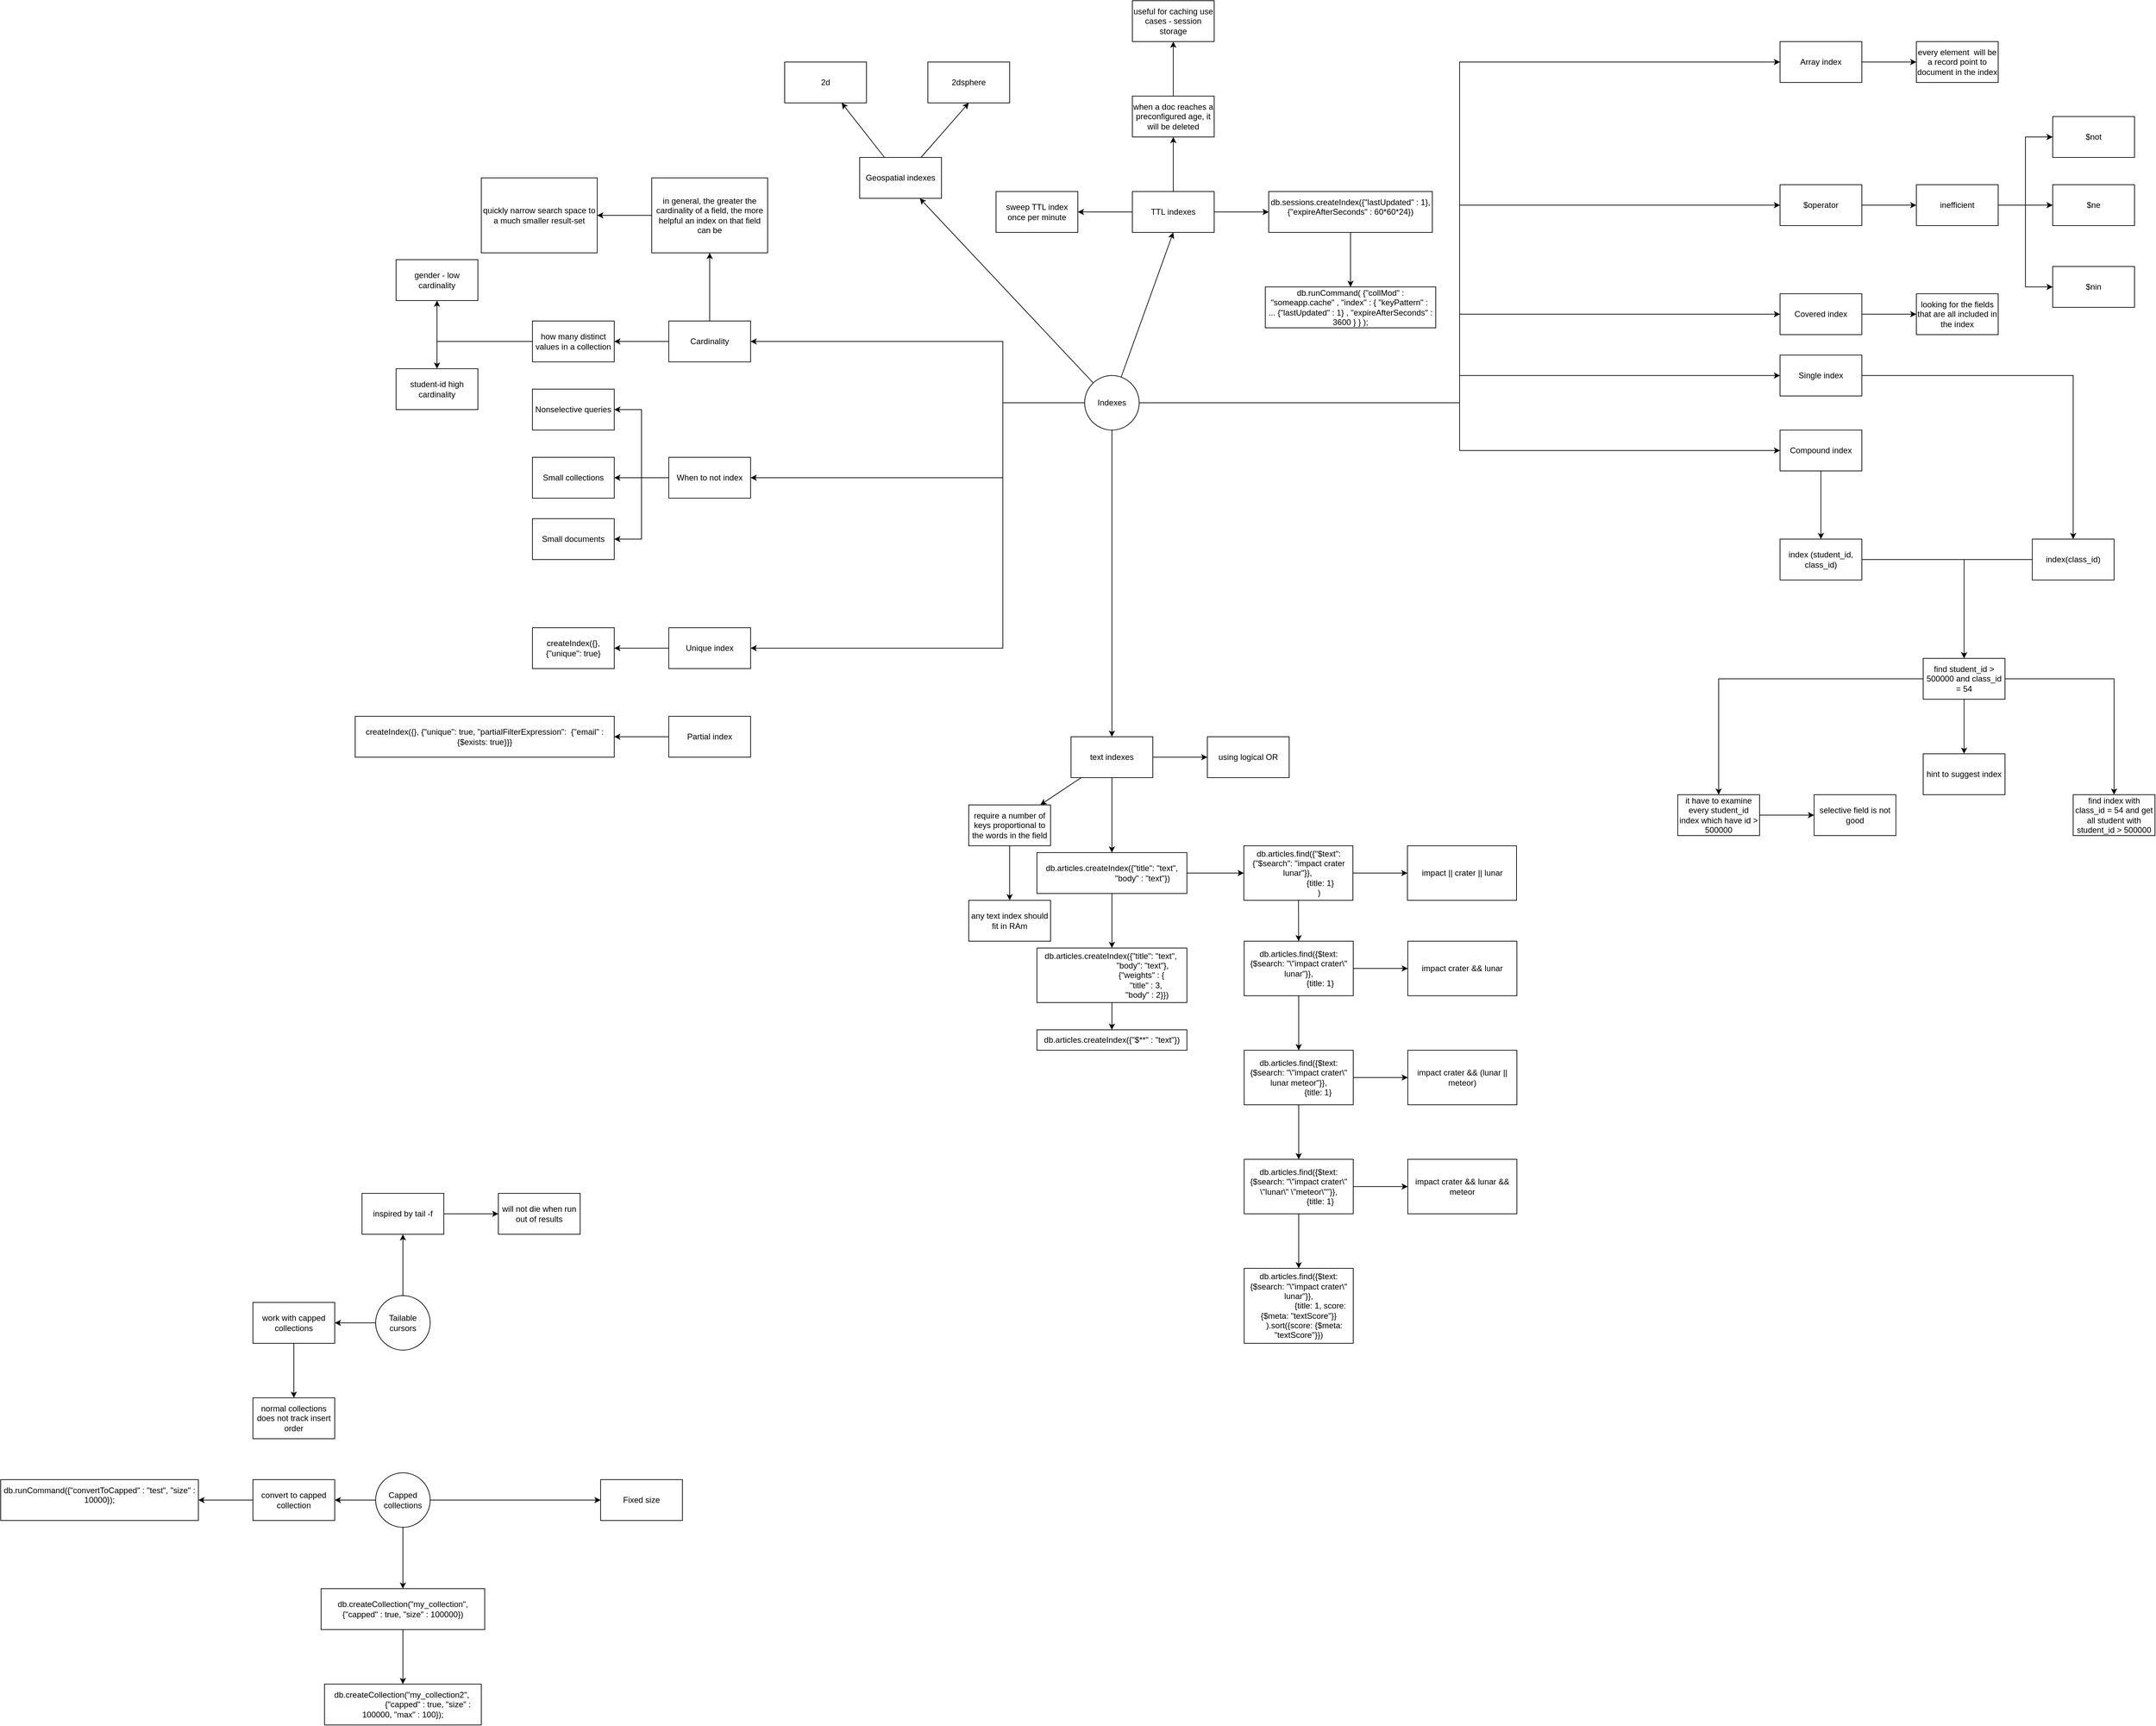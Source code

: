 <mxfile version="15.6.8" type="github">
  <diagram id="x9PyTD_l7O7jyfFpbdGn" name="Page-1">
    <mxGraphModel dx="2492" dy="1935" grid="1" gridSize="10" guides="1" tooltips="1" connect="1" arrows="1" fold="1" page="1" pageScale="1" pageWidth="827" pageHeight="1169" math="0" shadow="0">
      <root>
        <mxCell id="0" />
        <mxCell id="1" parent="0" />
        <mxCell id="wirbpDm7MOYZDWqs8vUN-19" style="edgeStyle=orthogonalEdgeStyle;rounded=0;orthogonalLoop=1;jettySize=auto;html=1;entryX=0.5;entryY=0;entryDx=0;entryDy=0;fontColor=default;" parent="1" source="wirbpDm7MOYZDWqs8vUN-1" target="wirbpDm7MOYZDWqs8vUN-17" edge="1">
          <mxGeometry relative="1" as="geometry" />
        </mxCell>
        <mxCell id="wirbpDm7MOYZDWqs8vUN-1" value="Single index" style="rounded=0;whiteSpace=wrap;html=1;fillColor=default;strokeColor=default;fontColor=default;" parent="1" vertex="1">
          <mxGeometry x="1200" y="140" width="120" height="60" as="geometry" />
        </mxCell>
        <mxCell id="wirbpDm7MOYZDWqs8vUN-3" style="edgeStyle=orthogonalEdgeStyle;rounded=0;orthogonalLoop=1;jettySize=auto;html=1;fontColor=default;" parent="1" source="wirbpDm7MOYZDWqs8vUN-2" target="wirbpDm7MOYZDWqs8vUN-1" edge="1">
          <mxGeometry relative="1" as="geometry" />
        </mxCell>
        <mxCell id="wirbpDm7MOYZDWqs8vUN-6" style="edgeStyle=orthogonalEdgeStyle;rounded=0;orthogonalLoop=1;jettySize=auto;html=1;entryX=0;entryY=0.5;entryDx=0;entryDy=0;fontColor=default;" parent="1" source="wirbpDm7MOYZDWqs8vUN-2" target="wirbpDm7MOYZDWqs8vUN-4" edge="1">
          <mxGeometry relative="1" as="geometry" />
        </mxCell>
        <mxCell id="wirbpDm7MOYZDWqs8vUN-26" style="edgeStyle=orthogonalEdgeStyle;rounded=0;orthogonalLoop=1;jettySize=auto;html=1;entryX=0;entryY=0.5;entryDx=0;entryDy=0;labelBackgroundColor=default;fontColor=default;strokeColor=default;" parent="1" source="wirbpDm7MOYZDWqs8vUN-2" target="wirbpDm7MOYZDWqs8vUN-25" edge="1">
          <mxGeometry relative="1" as="geometry" />
        </mxCell>
        <mxCell id="wirbpDm7MOYZDWqs8vUN-30" style="edgeStyle=orthogonalEdgeStyle;rounded=0;orthogonalLoop=1;jettySize=auto;html=1;entryX=0;entryY=0.5;entryDx=0;entryDy=0;labelBackgroundColor=default;fontColor=default;strokeColor=default;" parent="1" source="wirbpDm7MOYZDWqs8vUN-2" target="wirbpDm7MOYZDWqs8vUN-29" edge="1">
          <mxGeometry relative="1" as="geometry" />
        </mxCell>
        <mxCell id="wirbpDm7MOYZDWqs8vUN-42" style="edgeStyle=orthogonalEdgeStyle;rounded=0;orthogonalLoop=1;jettySize=auto;html=1;entryX=0;entryY=0.5;entryDx=0;entryDy=0;labelBackgroundColor=default;fontColor=default;strokeColor=default;" parent="1" source="wirbpDm7MOYZDWqs8vUN-2" target="wirbpDm7MOYZDWqs8vUN-39" edge="1">
          <mxGeometry relative="1" as="geometry" />
        </mxCell>
        <mxCell id="wirbpDm7MOYZDWqs8vUN-44" value="" style="edgeStyle=orthogonalEdgeStyle;rounded=0;orthogonalLoop=1;jettySize=auto;html=1;labelBackgroundColor=default;fontColor=default;strokeColor=default;" parent="1" source="wirbpDm7MOYZDWqs8vUN-2" target="wirbpDm7MOYZDWqs8vUN-43" edge="1">
          <mxGeometry relative="1" as="geometry">
            <Array as="points">
              <mxPoint x="60" y="210" />
              <mxPoint x="60" y="120" />
            </Array>
          </mxGeometry>
        </mxCell>
        <mxCell id="wirbpDm7MOYZDWqs8vUN-58" style="edgeStyle=orthogonalEdgeStyle;rounded=0;orthogonalLoop=1;jettySize=auto;html=1;entryX=1;entryY=0.5;entryDx=0;entryDy=0;labelBackgroundColor=default;fontColor=default;strokeColor=default;" parent="1" source="wirbpDm7MOYZDWqs8vUN-2" target="wirbpDm7MOYZDWqs8vUN-57" edge="1">
          <mxGeometry relative="1" as="geometry">
            <Array as="points">
              <mxPoint x="60" y="210" />
              <mxPoint x="60" y="320" />
            </Array>
          </mxGeometry>
        </mxCell>
        <mxCell id="wirbpDm7MOYZDWqs8vUN-66" style="edgeStyle=orthogonalEdgeStyle;rounded=0;orthogonalLoop=1;jettySize=auto;html=1;entryX=1;entryY=0.5;entryDx=0;entryDy=0;labelBackgroundColor=default;fontColor=default;strokeColor=default;" parent="1" source="wirbpDm7MOYZDWqs8vUN-2" target="wirbpDm7MOYZDWqs8vUN-65" edge="1">
          <mxGeometry relative="1" as="geometry">
            <Array as="points">
              <mxPoint x="60" y="210" />
              <mxPoint x="60" y="570" />
            </Array>
          </mxGeometry>
        </mxCell>
        <mxCell id="LC0DRSvPRicTg7k94NOp-2" value="" style="rounded=0;orthogonalLoop=1;jettySize=auto;html=1;" edge="1" parent="1" source="wirbpDm7MOYZDWqs8vUN-2" target="LC0DRSvPRicTg7k94NOp-1">
          <mxGeometry relative="1" as="geometry" />
        </mxCell>
        <mxCell id="LC0DRSvPRicTg7k94NOp-8" value="" style="edgeStyle=none;rounded=0;orthogonalLoop=1;jettySize=auto;html=1;" edge="1" parent="1" source="wirbpDm7MOYZDWqs8vUN-2" target="LC0DRSvPRicTg7k94NOp-7">
          <mxGeometry relative="1" as="geometry" />
        </mxCell>
        <mxCell id="LC0DRSvPRicTg7k94NOp-62" style="edgeStyle=none;rounded=0;orthogonalLoop=1;jettySize=auto;html=1;entryX=0.5;entryY=1;entryDx=0;entryDy=0;" edge="1" parent="1" source="wirbpDm7MOYZDWqs8vUN-2" target="LC0DRSvPRicTg7k94NOp-60">
          <mxGeometry relative="1" as="geometry" />
        </mxCell>
        <mxCell id="wirbpDm7MOYZDWqs8vUN-2" value="Indexes" style="ellipse;whiteSpace=wrap;html=1;aspect=fixed;fillColor=default;strokeColor=default;fontColor=default;" parent="1" vertex="1">
          <mxGeometry x="180" y="170" width="80" height="80" as="geometry" />
        </mxCell>
        <mxCell id="wirbpDm7MOYZDWqs8vUN-8" value="" style="edgeStyle=orthogonalEdgeStyle;rounded=0;orthogonalLoop=1;jettySize=auto;html=1;fontColor=default;" parent="1" source="wirbpDm7MOYZDWqs8vUN-4" target="wirbpDm7MOYZDWqs8vUN-7" edge="1">
          <mxGeometry relative="1" as="geometry" />
        </mxCell>
        <mxCell id="wirbpDm7MOYZDWqs8vUN-4" value="Compound index" style="rounded=0;whiteSpace=wrap;html=1;fillColor=default;strokeColor=default;fontColor=default;" parent="1" vertex="1">
          <mxGeometry x="1200" y="250" width="120" height="60" as="geometry" />
        </mxCell>
        <mxCell id="wirbpDm7MOYZDWqs8vUN-10" value="" style="edgeStyle=orthogonalEdgeStyle;rounded=0;orthogonalLoop=1;jettySize=auto;html=1;fontColor=default;" parent="1" source="wirbpDm7MOYZDWqs8vUN-7" target="wirbpDm7MOYZDWqs8vUN-9" edge="1">
          <mxGeometry relative="1" as="geometry" />
        </mxCell>
        <mxCell id="wirbpDm7MOYZDWqs8vUN-7" value="index (student_id, class_id)" style="rounded=0;whiteSpace=wrap;html=1;fillColor=default;strokeColor=default;fontColor=default;" parent="1" vertex="1">
          <mxGeometry x="1200" y="410" width="120" height="60" as="geometry" />
        </mxCell>
        <mxCell id="wirbpDm7MOYZDWqs8vUN-12" value="" style="edgeStyle=orthogonalEdgeStyle;rounded=0;orthogonalLoop=1;jettySize=auto;html=1;fontColor=default;entryX=0.5;entryY=0;entryDx=0;entryDy=0;strokeColor=default;labelBackgroundColor=default;" parent="1" source="wirbpDm7MOYZDWqs8vUN-9" target="wirbpDm7MOYZDWqs8vUN-13" edge="1">
          <mxGeometry relative="1" as="geometry">
            <mxPoint x="1170" y="675" as="targetPoint" />
          </mxGeometry>
        </mxCell>
        <mxCell id="wirbpDm7MOYZDWqs8vUN-22" value="" style="edgeStyle=orthogonalEdgeStyle;rounded=0;orthogonalLoop=1;jettySize=auto;html=1;labelBackgroundColor=default;fontColor=default;strokeColor=default;" parent="1" source="wirbpDm7MOYZDWqs8vUN-9" target="wirbpDm7MOYZDWqs8vUN-21" edge="1">
          <mxGeometry relative="1" as="geometry" />
        </mxCell>
        <mxCell id="wirbpDm7MOYZDWqs8vUN-24" value="" style="edgeStyle=orthogonalEdgeStyle;rounded=0;orthogonalLoop=1;jettySize=auto;html=1;labelBackgroundColor=default;fontColor=default;strokeColor=default;" parent="1" source="wirbpDm7MOYZDWqs8vUN-9" target="wirbpDm7MOYZDWqs8vUN-23" edge="1">
          <mxGeometry relative="1" as="geometry" />
        </mxCell>
        <mxCell id="wirbpDm7MOYZDWqs8vUN-9" value="find student_id &amp;gt; 500000 and class_id = 54" style="rounded=0;whiteSpace=wrap;html=1;fillColor=default;strokeColor=default;fontColor=default;" parent="1" vertex="1">
          <mxGeometry x="1410" y="585" width="120" height="60" as="geometry" />
        </mxCell>
        <mxCell id="wirbpDm7MOYZDWqs8vUN-16" value="" style="edgeStyle=orthogonalEdgeStyle;rounded=0;orthogonalLoop=1;jettySize=auto;html=1;fontColor=default;strokeColor=default;labelBackgroundColor=default;" parent="1" source="wirbpDm7MOYZDWqs8vUN-13" target="wirbpDm7MOYZDWqs8vUN-15" edge="1">
          <mxGeometry relative="1" as="geometry" />
        </mxCell>
        <mxCell id="wirbpDm7MOYZDWqs8vUN-13" value="it have to examine every student_id index which have id &amp;gt; 500000" style="rounded=0;whiteSpace=wrap;html=1;fillColor=default;strokeColor=default;fontColor=default;labelBackgroundColor=default;" parent="1" vertex="1">
          <mxGeometry x="1050" y="785" width="120" height="60" as="geometry" />
        </mxCell>
        <mxCell id="wirbpDm7MOYZDWqs8vUN-15" value="selective field is not good" style="rounded=0;whiteSpace=wrap;html=1;fillColor=default;strokeColor=default;fontColor=default;labelBackgroundColor=default;" parent="1" vertex="1">
          <mxGeometry x="1250" y="785" width="120" height="60" as="geometry" />
        </mxCell>
        <mxCell id="wirbpDm7MOYZDWqs8vUN-20" style="edgeStyle=orthogonalEdgeStyle;rounded=0;orthogonalLoop=1;jettySize=auto;html=1;entryX=0.5;entryY=0;entryDx=0;entryDy=0;labelBackgroundColor=default;fontColor=default;strokeColor=default;" parent="1" source="wirbpDm7MOYZDWqs8vUN-17" target="wirbpDm7MOYZDWqs8vUN-9" edge="1">
          <mxGeometry relative="1" as="geometry" />
        </mxCell>
        <mxCell id="wirbpDm7MOYZDWqs8vUN-17" value="index(class_id)" style="rounded=0;whiteSpace=wrap;html=1;fillColor=default;strokeColor=default;fontColor=default;" parent="1" vertex="1">
          <mxGeometry x="1570" y="410" width="120" height="60" as="geometry" />
        </mxCell>
        <mxCell id="wirbpDm7MOYZDWqs8vUN-21" value="find index with class_id = 54 and get all student with student_id &amp;gt; 500000" style="rounded=0;whiteSpace=wrap;html=1;fillColor=default;strokeColor=default;fontColor=default;" parent="1" vertex="1">
          <mxGeometry x="1630" y="785" width="120" height="60" as="geometry" />
        </mxCell>
        <mxCell id="wirbpDm7MOYZDWqs8vUN-23" value="hint to suggest index" style="rounded=0;whiteSpace=wrap;html=1;fillColor=default;strokeColor=default;fontColor=default;" parent="1" vertex="1">
          <mxGeometry x="1410" y="725" width="120" height="60" as="geometry" />
        </mxCell>
        <mxCell id="wirbpDm7MOYZDWqs8vUN-28" value="" style="edgeStyle=orthogonalEdgeStyle;rounded=0;orthogonalLoop=1;jettySize=auto;html=1;labelBackgroundColor=default;fontColor=default;strokeColor=default;" parent="1" source="wirbpDm7MOYZDWqs8vUN-25" target="wirbpDm7MOYZDWqs8vUN-27" edge="1">
          <mxGeometry relative="1" as="geometry" />
        </mxCell>
        <mxCell id="wirbpDm7MOYZDWqs8vUN-25" value="Covered index" style="rounded=0;whiteSpace=wrap;html=1;fillColor=default;strokeColor=default;fontColor=default;" parent="1" vertex="1">
          <mxGeometry x="1200" y="50" width="120" height="60" as="geometry" />
        </mxCell>
        <mxCell id="wirbpDm7MOYZDWqs8vUN-27" value="looking for the fields that are all included in the index" style="rounded=0;whiteSpace=wrap;html=1;fillColor=default;strokeColor=default;fontColor=default;" parent="1" vertex="1">
          <mxGeometry x="1400" y="50" width="120" height="60" as="geometry" />
        </mxCell>
        <mxCell id="wirbpDm7MOYZDWqs8vUN-32" value="" style="edgeStyle=orthogonalEdgeStyle;rounded=0;orthogonalLoop=1;jettySize=auto;html=1;labelBackgroundColor=default;fontColor=default;strokeColor=default;" parent="1" source="wirbpDm7MOYZDWqs8vUN-29" target="wirbpDm7MOYZDWqs8vUN-31" edge="1">
          <mxGeometry relative="1" as="geometry" />
        </mxCell>
        <mxCell id="wirbpDm7MOYZDWqs8vUN-29" value="$operator" style="rounded=0;whiteSpace=wrap;html=1;fillColor=default;strokeColor=default;fontColor=default;" parent="1" vertex="1">
          <mxGeometry x="1200" y="-110" width="120" height="60" as="geometry" />
        </mxCell>
        <mxCell id="wirbpDm7MOYZDWqs8vUN-34" value="" style="edgeStyle=orthogonalEdgeStyle;rounded=0;orthogonalLoop=1;jettySize=auto;html=1;labelBackgroundColor=default;fontColor=default;strokeColor=default;" parent="1" source="wirbpDm7MOYZDWqs8vUN-31" target="wirbpDm7MOYZDWqs8vUN-33" edge="1">
          <mxGeometry relative="1" as="geometry" />
        </mxCell>
        <mxCell id="wirbpDm7MOYZDWqs8vUN-37" style="edgeStyle=orthogonalEdgeStyle;rounded=0;orthogonalLoop=1;jettySize=auto;html=1;entryX=0;entryY=0.5;entryDx=0;entryDy=0;labelBackgroundColor=default;fontColor=default;strokeColor=default;" parent="1" source="wirbpDm7MOYZDWqs8vUN-31" target="wirbpDm7MOYZDWqs8vUN-35" edge="1">
          <mxGeometry relative="1" as="geometry" />
        </mxCell>
        <mxCell id="wirbpDm7MOYZDWqs8vUN-38" style="edgeStyle=orthogonalEdgeStyle;rounded=0;orthogonalLoop=1;jettySize=auto;html=1;entryX=0;entryY=0.5;entryDx=0;entryDy=0;labelBackgroundColor=default;fontColor=default;strokeColor=default;" parent="1" source="wirbpDm7MOYZDWqs8vUN-31" target="wirbpDm7MOYZDWqs8vUN-36" edge="1">
          <mxGeometry relative="1" as="geometry" />
        </mxCell>
        <mxCell id="wirbpDm7MOYZDWqs8vUN-31" value="inefficient" style="rounded=0;whiteSpace=wrap;html=1;fillColor=default;strokeColor=default;fontColor=default;" parent="1" vertex="1">
          <mxGeometry x="1400" y="-110" width="120" height="60" as="geometry" />
        </mxCell>
        <mxCell id="wirbpDm7MOYZDWqs8vUN-33" value="$ne" style="rounded=0;whiteSpace=wrap;html=1;fillColor=default;strokeColor=default;fontColor=default;" parent="1" vertex="1">
          <mxGeometry x="1600" y="-110" width="120" height="60" as="geometry" />
        </mxCell>
        <mxCell id="wirbpDm7MOYZDWqs8vUN-35" value="$not" style="rounded=0;whiteSpace=wrap;html=1;fillColor=default;strokeColor=default;fontColor=default;" parent="1" vertex="1">
          <mxGeometry x="1600" y="-210" width="120" height="60" as="geometry" />
        </mxCell>
        <mxCell id="wirbpDm7MOYZDWqs8vUN-36" value="$nin" style="rounded=0;whiteSpace=wrap;html=1;fillColor=default;strokeColor=default;fontColor=default;" parent="1" vertex="1">
          <mxGeometry x="1600" y="10" width="120" height="60" as="geometry" />
        </mxCell>
        <mxCell id="wirbpDm7MOYZDWqs8vUN-41" value="" style="edgeStyle=orthogonalEdgeStyle;rounded=0;orthogonalLoop=1;jettySize=auto;html=1;labelBackgroundColor=default;fontColor=default;strokeColor=default;" parent="1" source="wirbpDm7MOYZDWqs8vUN-39" target="wirbpDm7MOYZDWqs8vUN-40" edge="1">
          <mxGeometry relative="1" as="geometry" />
        </mxCell>
        <mxCell id="wirbpDm7MOYZDWqs8vUN-39" value="Array index" style="rounded=0;whiteSpace=wrap;html=1;fillColor=default;strokeColor=default;fontColor=default;" parent="1" vertex="1">
          <mxGeometry x="1200" y="-320" width="120" height="60" as="geometry" />
        </mxCell>
        <mxCell id="wirbpDm7MOYZDWqs8vUN-40" value="every element&amp;nbsp; will be a record point to document in the index" style="rounded=0;whiteSpace=wrap;html=1;fillColor=default;strokeColor=default;fontColor=default;" parent="1" vertex="1">
          <mxGeometry x="1400" y="-320" width="120" height="60" as="geometry" />
        </mxCell>
        <mxCell id="wirbpDm7MOYZDWqs8vUN-46" value="" style="edgeStyle=orthogonalEdgeStyle;rounded=0;orthogonalLoop=1;jettySize=auto;html=1;labelBackgroundColor=default;fontColor=default;strokeColor=default;" parent="1" source="wirbpDm7MOYZDWqs8vUN-43" target="wirbpDm7MOYZDWqs8vUN-45" edge="1">
          <mxGeometry relative="1" as="geometry" />
        </mxCell>
        <mxCell id="wirbpDm7MOYZDWqs8vUN-53" value="" style="edgeStyle=orthogonalEdgeStyle;rounded=0;orthogonalLoop=1;jettySize=auto;html=1;labelBackgroundColor=default;fontColor=default;strokeColor=default;" parent="1" source="wirbpDm7MOYZDWqs8vUN-43" target="wirbpDm7MOYZDWqs8vUN-52" edge="1">
          <mxGeometry relative="1" as="geometry" />
        </mxCell>
        <mxCell id="wirbpDm7MOYZDWqs8vUN-43" value="Cardinality" style="whiteSpace=wrap;html=1;fillColor=default;strokeColor=default;fontColor=default;" parent="1" vertex="1">
          <mxGeometry x="-430" y="90" width="120" height="60" as="geometry" />
        </mxCell>
        <mxCell id="wirbpDm7MOYZDWqs8vUN-48" value="" style="edgeStyle=orthogonalEdgeStyle;rounded=0;orthogonalLoop=1;jettySize=auto;html=1;labelBackgroundColor=default;fontColor=default;strokeColor=default;" parent="1" source="wirbpDm7MOYZDWqs8vUN-45" target="wirbpDm7MOYZDWqs8vUN-47" edge="1">
          <mxGeometry relative="1" as="geometry" />
        </mxCell>
        <mxCell id="wirbpDm7MOYZDWqs8vUN-51" style="edgeStyle=orthogonalEdgeStyle;rounded=0;orthogonalLoop=1;jettySize=auto;html=1;entryX=0.5;entryY=0;entryDx=0;entryDy=0;labelBackgroundColor=default;fontColor=default;strokeColor=default;" parent="1" source="wirbpDm7MOYZDWqs8vUN-45" target="wirbpDm7MOYZDWqs8vUN-50" edge="1">
          <mxGeometry relative="1" as="geometry" />
        </mxCell>
        <mxCell id="wirbpDm7MOYZDWqs8vUN-45" value="how many distinct values in a collection" style="whiteSpace=wrap;html=1;fillColor=default;strokeColor=default;fontColor=default;" parent="1" vertex="1">
          <mxGeometry x="-630" y="90" width="120" height="60" as="geometry" />
        </mxCell>
        <mxCell id="wirbpDm7MOYZDWqs8vUN-47" value="gender - low cardinality" style="whiteSpace=wrap;html=1;fillColor=default;strokeColor=default;fontColor=default;" parent="1" vertex="1">
          <mxGeometry x="-830" width="120" height="60" as="geometry" />
        </mxCell>
        <mxCell id="wirbpDm7MOYZDWqs8vUN-50" value="student-id high cardinality" style="whiteSpace=wrap;html=1;fillColor=default;strokeColor=default;fontColor=default;" parent="1" vertex="1">
          <mxGeometry x="-830" y="160" width="120" height="60" as="geometry" />
        </mxCell>
        <mxCell id="wirbpDm7MOYZDWqs8vUN-56" value="" style="edgeStyle=orthogonalEdgeStyle;rounded=0;orthogonalLoop=1;jettySize=auto;html=1;labelBackgroundColor=default;fontColor=default;strokeColor=default;" parent="1" source="wirbpDm7MOYZDWqs8vUN-52" target="wirbpDm7MOYZDWqs8vUN-55" edge="1">
          <mxGeometry relative="1" as="geometry" />
        </mxCell>
        <mxCell id="wirbpDm7MOYZDWqs8vUN-52" value="in general, the greater the cardinality of a field, the more helpful an index on that field can be" style="whiteSpace=wrap;html=1;fillColor=default;strokeColor=default;fontColor=default;" parent="1" vertex="1">
          <mxGeometry x="-455" y="-120" width="170" height="110" as="geometry" />
        </mxCell>
        <mxCell id="wirbpDm7MOYZDWqs8vUN-55" value="quickly narrow search space to a much smaller result-set" style="whiteSpace=wrap;html=1;fillColor=default;strokeColor=default;fontColor=default;" parent="1" vertex="1">
          <mxGeometry x="-705" y="-120" width="170" height="110" as="geometry" />
        </mxCell>
        <mxCell id="wirbpDm7MOYZDWqs8vUN-60" value="" style="edgeStyle=orthogonalEdgeStyle;rounded=0;orthogonalLoop=1;jettySize=auto;html=1;labelBackgroundColor=default;fontColor=default;strokeColor=default;" parent="1" source="wirbpDm7MOYZDWqs8vUN-57" target="wirbpDm7MOYZDWqs8vUN-59" edge="1">
          <mxGeometry relative="1" as="geometry" />
        </mxCell>
        <mxCell id="wirbpDm7MOYZDWqs8vUN-62" style="edgeStyle=orthogonalEdgeStyle;rounded=0;orthogonalLoop=1;jettySize=auto;html=1;entryX=1;entryY=0.5;entryDx=0;entryDy=0;labelBackgroundColor=default;fontColor=default;strokeColor=default;" parent="1" source="wirbpDm7MOYZDWqs8vUN-57" target="wirbpDm7MOYZDWqs8vUN-61" edge="1">
          <mxGeometry relative="1" as="geometry" />
        </mxCell>
        <mxCell id="wirbpDm7MOYZDWqs8vUN-64" style="edgeStyle=orthogonalEdgeStyle;rounded=0;orthogonalLoop=1;jettySize=auto;html=1;entryX=1;entryY=0.5;entryDx=0;entryDy=0;labelBackgroundColor=default;fontColor=default;strokeColor=default;" parent="1" source="wirbpDm7MOYZDWqs8vUN-57" target="wirbpDm7MOYZDWqs8vUN-63" edge="1">
          <mxGeometry relative="1" as="geometry" />
        </mxCell>
        <mxCell id="wirbpDm7MOYZDWqs8vUN-57" value="When to not index" style="whiteSpace=wrap;html=1;fillColor=default;strokeColor=default;fontColor=default;" parent="1" vertex="1">
          <mxGeometry x="-430" y="290" width="120" height="60" as="geometry" />
        </mxCell>
        <mxCell id="wirbpDm7MOYZDWqs8vUN-59" value="Small collections" style="whiteSpace=wrap;html=1;fillColor=default;strokeColor=default;fontColor=default;" parent="1" vertex="1">
          <mxGeometry x="-630" y="290" width="120" height="60" as="geometry" />
        </mxCell>
        <mxCell id="wirbpDm7MOYZDWqs8vUN-61" value="Small documents" style="whiteSpace=wrap;html=1;fillColor=default;strokeColor=default;fontColor=default;" parent="1" vertex="1">
          <mxGeometry x="-630" y="380" width="120" height="60" as="geometry" />
        </mxCell>
        <mxCell id="wirbpDm7MOYZDWqs8vUN-63" value="Nonselective queries" style="whiteSpace=wrap;html=1;fillColor=default;strokeColor=default;fontColor=default;" parent="1" vertex="1">
          <mxGeometry x="-630" y="190" width="120" height="60" as="geometry" />
        </mxCell>
        <mxCell id="wirbpDm7MOYZDWqs8vUN-68" value="" style="edgeStyle=orthogonalEdgeStyle;rounded=0;orthogonalLoop=1;jettySize=auto;html=1;labelBackgroundColor=default;fontColor=default;strokeColor=default;" parent="1" source="wirbpDm7MOYZDWqs8vUN-65" target="wirbpDm7MOYZDWqs8vUN-67" edge="1">
          <mxGeometry relative="1" as="geometry" />
        </mxCell>
        <mxCell id="wirbpDm7MOYZDWqs8vUN-65" value="Unique index" style="whiteSpace=wrap;html=1;fillColor=default;strokeColor=default;fontColor=default;" parent="1" vertex="1">
          <mxGeometry x="-430" y="540" width="120" height="60" as="geometry" />
        </mxCell>
        <mxCell id="wirbpDm7MOYZDWqs8vUN-67" value="createIndex({}, {&quot;unique&quot;: true}" style="whiteSpace=wrap;html=1;fillColor=default;strokeColor=default;fontColor=default;" parent="1" vertex="1">
          <mxGeometry x="-630" y="540" width="120" height="60" as="geometry" />
        </mxCell>
        <mxCell id="wirbpDm7MOYZDWqs8vUN-71" value="" style="edgeStyle=orthogonalEdgeStyle;rounded=0;orthogonalLoop=1;jettySize=auto;html=1;labelBackgroundColor=default;fontColor=default;strokeColor=default;" parent="1" source="wirbpDm7MOYZDWqs8vUN-69" target="wirbpDm7MOYZDWqs8vUN-70" edge="1">
          <mxGeometry relative="1" as="geometry" />
        </mxCell>
        <mxCell id="wirbpDm7MOYZDWqs8vUN-69" value="Partial index" style="whiteSpace=wrap;html=1;fillColor=default;strokeColor=default;fontColor=default;" parent="1" vertex="1">
          <mxGeometry x="-430" y="670" width="120" height="60" as="geometry" />
        </mxCell>
        <mxCell id="wirbpDm7MOYZDWqs8vUN-70" value="createIndex({}, {&quot;unique&quot;: true, &quot;partialFilterExpression&quot;:&amp;nbsp; {&quot;email&quot; : {$exists: true}}}" style="whiteSpace=wrap;html=1;fillColor=default;strokeColor=default;fontColor=default;" parent="1" vertex="1">
          <mxGeometry x="-890" y="670" width="380" height="60" as="geometry" />
        </mxCell>
        <mxCell id="LC0DRSvPRicTg7k94NOp-4" value="" style="rounded=0;orthogonalLoop=1;jettySize=auto;html=1;" edge="1" parent="1" source="LC0DRSvPRicTg7k94NOp-1" target="LC0DRSvPRicTg7k94NOp-3">
          <mxGeometry relative="1" as="geometry" />
        </mxCell>
        <mxCell id="LC0DRSvPRicTg7k94NOp-6" style="edgeStyle=none;rounded=0;orthogonalLoop=1;jettySize=auto;html=1;exitX=0.75;exitY=0;exitDx=0;exitDy=0;entryX=0.5;entryY=1;entryDx=0;entryDy=0;" edge="1" parent="1" source="LC0DRSvPRicTg7k94NOp-1" target="LC0DRSvPRicTg7k94NOp-5">
          <mxGeometry relative="1" as="geometry" />
        </mxCell>
        <mxCell id="LC0DRSvPRicTg7k94NOp-1" value="Geospatial indexes" style="whiteSpace=wrap;html=1;" vertex="1" parent="1">
          <mxGeometry x="-150" y="-150" width="120" height="60" as="geometry" />
        </mxCell>
        <mxCell id="LC0DRSvPRicTg7k94NOp-3" value="2d" style="whiteSpace=wrap;html=1;" vertex="1" parent="1">
          <mxGeometry x="-260" y="-290" width="120" height="60" as="geometry" />
        </mxCell>
        <mxCell id="LC0DRSvPRicTg7k94NOp-5" value="2dsphere" style="whiteSpace=wrap;html=1;" vertex="1" parent="1">
          <mxGeometry x="-50" y="-290" width="120" height="60" as="geometry" />
        </mxCell>
        <mxCell id="LC0DRSvPRicTg7k94NOp-10" value="" style="edgeStyle=none;rounded=0;orthogonalLoop=1;jettySize=auto;html=1;" edge="1" parent="1" source="LC0DRSvPRicTg7k94NOp-7" target="LC0DRSvPRicTg7k94NOp-9">
          <mxGeometry relative="1" as="geometry" />
        </mxCell>
        <mxCell id="LC0DRSvPRicTg7k94NOp-14" value="" style="edgeStyle=none;rounded=0;orthogonalLoop=1;jettySize=auto;html=1;" edge="1" parent="1" source="LC0DRSvPRicTg7k94NOp-7" target="LC0DRSvPRicTg7k94NOp-13">
          <mxGeometry relative="1" as="geometry" />
        </mxCell>
        <mxCell id="LC0DRSvPRicTg7k94NOp-22" value="" style="edgeStyle=none;rounded=0;orthogonalLoop=1;jettySize=auto;html=1;" edge="1" parent="1" source="LC0DRSvPRicTg7k94NOp-7" target="LC0DRSvPRicTg7k94NOp-21">
          <mxGeometry relative="1" as="geometry" />
        </mxCell>
        <mxCell id="LC0DRSvPRicTg7k94NOp-7" value="text indexes" style="whiteSpace=wrap;html=1;" vertex="1" parent="1">
          <mxGeometry x="160" y="700" width="120" height="60" as="geometry" />
        </mxCell>
        <mxCell id="LC0DRSvPRicTg7k94NOp-12" value="" style="edgeStyle=none;rounded=0;orthogonalLoop=1;jettySize=auto;html=1;" edge="1" parent="1" source="LC0DRSvPRicTg7k94NOp-9" target="LC0DRSvPRicTg7k94NOp-11">
          <mxGeometry relative="1" as="geometry" />
        </mxCell>
        <mxCell id="LC0DRSvPRicTg7k94NOp-9" value="require a number of keys proportional to the words in the field" style="whiteSpace=wrap;html=1;" vertex="1" parent="1">
          <mxGeometry x="10" y="800" width="120" height="60" as="geometry" />
        </mxCell>
        <mxCell id="LC0DRSvPRicTg7k94NOp-11" value="any text index should fit in RAm" style="whiteSpace=wrap;html=1;" vertex="1" parent="1">
          <mxGeometry x="10" y="940" width="120" height="60" as="geometry" />
        </mxCell>
        <mxCell id="LC0DRSvPRicTg7k94NOp-16" value="" style="edgeStyle=none;rounded=0;orthogonalLoop=1;jettySize=auto;html=1;" edge="1" parent="1" source="LC0DRSvPRicTg7k94NOp-13" target="LC0DRSvPRicTg7k94NOp-15">
          <mxGeometry relative="1" as="geometry" />
        </mxCell>
        <mxCell id="LC0DRSvPRicTg7k94NOp-20" value="" style="edgeStyle=none;rounded=0;orthogonalLoop=1;jettySize=auto;html=1;" edge="1" parent="1" source="LC0DRSvPRicTg7k94NOp-13" target="LC0DRSvPRicTg7k94NOp-19">
          <mxGeometry relative="1" as="geometry" />
        </mxCell>
        <mxCell id="LC0DRSvPRicTg7k94NOp-13" value="&lt;div&gt;db.articles.createIndex({&quot;title&quot;: &quot;text&quot;,&lt;/div&gt;&lt;div&gt;&amp;nbsp; &amp;nbsp; &amp;nbsp; &amp;nbsp; &amp;nbsp; &amp;nbsp; &amp;nbsp; &amp;nbsp; &amp;nbsp; &amp;nbsp; &amp;nbsp; &amp;nbsp; &amp;nbsp; &amp;nbsp;&quot;body&quot; : &quot;text&quot;})&lt;/div&gt;" style="whiteSpace=wrap;html=1;" vertex="1" parent="1">
          <mxGeometry x="110" y="870" width="220" height="60" as="geometry" />
        </mxCell>
        <mxCell id="LC0DRSvPRicTg7k94NOp-18" value="" style="edgeStyle=none;rounded=0;orthogonalLoop=1;jettySize=auto;html=1;" edge="1" parent="1" source="LC0DRSvPRicTg7k94NOp-15" target="LC0DRSvPRicTg7k94NOp-17">
          <mxGeometry relative="1" as="geometry" />
        </mxCell>
        <mxCell id="LC0DRSvPRicTg7k94NOp-15" value="&lt;div&gt;db.articles.createIndex({&quot;title&quot;: &quot;text&quot;,&amp;nbsp;&lt;/div&gt;&lt;div&gt;&amp;nbsp; &amp;nbsp; &amp;nbsp; &amp;nbsp; &amp;nbsp; &amp;nbsp; &amp;nbsp; &amp;nbsp; &amp;nbsp; &amp;nbsp; &amp;nbsp; &amp;nbsp; &amp;nbsp; &amp;nbsp;&quot;body&quot;: &quot;text&quot;},&lt;/div&gt;&lt;div&gt;&amp;nbsp; &amp;nbsp; &amp;nbsp; &amp;nbsp; &amp;nbsp; &amp;nbsp; &amp;nbsp; &amp;nbsp; &amp;nbsp; &amp;nbsp; &amp;nbsp; &amp;nbsp; &amp;nbsp; {&quot;weights&quot; : {&lt;/div&gt;&lt;div&gt;&amp;nbsp; &amp;nbsp; &amp;nbsp; &amp;nbsp; &amp;nbsp; &amp;nbsp; &amp;nbsp; &amp;nbsp; &amp;nbsp; &amp;nbsp; &amp;nbsp; &amp;nbsp; &amp;nbsp; &amp;nbsp; &amp;nbsp; &amp;nbsp;&quot;title&quot; : 3,&amp;nbsp;&lt;/div&gt;&lt;div&gt;&amp;nbsp; &amp;nbsp; &amp;nbsp; &amp;nbsp; &amp;nbsp; &amp;nbsp; &amp;nbsp; &amp;nbsp; &amp;nbsp; &amp;nbsp; &amp;nbsp; &amp;nbsp; &amp;nbsp; &amp;nbsp; &amp;nbsp; &amp;nbsp;&quot;body&quot; : 2}})&lt;/div&gt;" style="whiteSpace=wrap;html=1;" vertex="1" parent="1">
          <mxGeometry x="110" y="1010" width="220" height="80" as="geometry" />
        </mxCell>
        <mxCell id="LC0DRSvPRicTg7k94NOp-17" value="db.articles.createIndex({&quot;$**&quot; : &quot;text&quot;})" style="whiteSpace=wrap;html=1;" vertex="1" parent="1">
          <mxGeometry x="110" y="1130" width="220" height="30" as="geometry" />
        </mxCell>
        <mxCell id="LC0DRSvPRicTg7k94NOp-24" value="" style="edgeStyle=none;rounded=0;orthogonalLoop=1;jettySize=auto;html=1;" edge="1" parent="1" source="LC0DRSvPRicTg7k94NOp-19" target="LC0DRSvPRicTg7k94NOp-23">
          <mxGeometry relative="1" as="geometry" />
        </mxCell>
        <mxCell id="LC0DRSvPRicTg7k94NOp-26" value="" style="edgeStyle=none;rounded=0;orthogonalLoop=1;jettySize=auto;html=1;" edge="1" parent="1" source="LC0DRSvPRicTg7k94NOp-19" target="LC0DRSvPRicTg7k94NOp-25">
          <mxGeometry relative="1" as="geometry" />
        </mxCell>
        <mxCell id="LC0DRSvPRicTg7k94NOp-19" value="db.articles.find({&quot;$text&quot;: {&quot;$search&quot;: &quot;impact crater lunar&quot;}}, &#xa;                   {title: 1}&#xa;                  )" style="whiteSpace=wrap;html=1;" vertex="1" parent="1">
          <mxGeometry x="413.5" y="860" width="160" height="80" as="geometry" />
        </mxCell>
        <mxCell id="LC0DRSvPRicTg7k94NOp-21" value="using logical OR" style="whiteSpace=wrap;html=1;" vertex="1" parent="1">
          <mxGeometry x="360" y="700" width="120" height="60" as="geometry" />
        </mxCell>
        <mxCell id="LC0DRSvPRicTg7k94NOp-23" value="impact || crater || lunar" style="whiteSpace=wrap;html=1;" vertex="1" parent="1">
          <mxGeometry x="653.5" y="860" width="160" height="80" as="geometry" />
        </mxCell>
        <mxCell id="LC0DRSvPRicTg7k94NOp-28" value="" style="edgeStyle=none;rounded=0;orthogonalLoop=1;jettySize=auto;html=1;" edge="1" parent="1" source="LC0DRSvPRicTg7k94NOp-25" target="LC0DRSvPRicTg7k94NOp-27">
          <mxGeometry relative="1" as="geometry" />
        </mxCell>
        <mxCell id="LC0DRSvPRicTg7k94NOp-30" value="" style="edgeStyle=none;rounded=0;orthogonalLoop=1;jettySize=auto;html=1;" edge="1" parent="1" source="LC0DRSvPRicTg7k94NOp-25" target="LC0DRSvPRicTg7k94NOp-29">
          <mxGeometry relative="1" as="geometry" />
        </mxCell>
        <mxCell id="LC0DRSvPRicTg7k94NOp-25" value="&lt;div&gt;db.articles.find({$text: {$search: &quot;\&quot;impact crater\&quot; lunar&quot;}},&lt;/div&gt;&lt;div&gt;&amp;nbsp; &amp;nbsp; &amp;nbsp; &amp;nbsp; &amp;nbsp; &amp;nbsp; &amp;nbsp; &amp;nbsp; &amp;nbsp; &amp;nbsp;{title: 1}&lt;/div&gt;" style="whiteSpace=wrap;html=1;" vertex="1" parent="1">
          <mxGeometry x="414" y="1000" width="160" height="80" as="geometry" />
        </mxCell>
        <mxCell id="LC0DRSvPRicTg7k94NOp-27" value="impact crater &amp;amp;&amp;amp; lunar" style="whiteSpace=wrap;html=1;" vertex="1" parent="1">
          <mxGeometry x="654" y="1000" width="160" height="80" as="geometry" />
        </mxCell>
        <mxCell id="LC0DRSvPRicTg7k94NOp-32" value="" style="edgeStyle=none;rounded=0;orthogonalLoop=1;jettySize=auto;html=1;" edge="1" parent="1" source="LC0DRSvPRicTg7k94NOp-29" target="LC0DRSvPRicTg7k94NOp-31">
          <mxGeometry relative="1" as="geometry" />
        </mxCell>
        <mxCell id="LC0DRSvPRicTg7k94NOp-34" value="" style="edgeStyle=none;rounded=0;orthogonalLoop=1;jettySize=auto;html=1;" edge="1" parent="1" source="LC0DRSvPRicTg7k94NOp-29" target="LC0DRSvPRicTg7k94NOp-33">
          <mxGeometry relative="1" as="geometry" />
        </mxCell>
        <mxCell id="LC0DRSvPRicTg7k94NOp-29" value="&lt;div&gt;db.articles.find({$text: {$search: &quot;\&quot;impact crater\&quot; lunar meteor&quot;}},&lt;/div&gt;&lt;div&gt;&amp;nbsp; &amp;nbsp; &amp;nbsp; &amp;nbsp; &amp;nbsp; &amp;nbsp; &amp;nbsp; &amp;nbsp; &amp;nbsp;{title: 1}&lt;/div&gt;" style="whiteSpace=wrap;html=1;" vertex="1" parent="1">
          <mxGeometry x="414" y="1160" width="160" height="80" as="geometry" />
        </mxCell>
        <mxCell id="LC0DRSvPRicTg7k94NOp-31" value="&lt;div&gt;impact crater &amp;amp;&amp;amp; (lunar || meteor)&lt;/div&gt;" style="whiteSpace=wrap;html=1;" vertex="1" parent="1">
          <mxGeometry x="654" y="1160" width="160" height="80" as="geometry" />
        </mxCell>
        <mxCell id="LC0DRSvPRicTg7k94NOp-36" value="" style="edgeStyle=none;rounded=0;orthogonalLoop=1;jettySize=auto;html=1;" edge="1" parent="1" source="LC0DRSvPRicTg7k94NOp-33" target="LC0DRSvPRicTg7k94NOp-35">
          <mxGeometry relative="1" as="geometry" />
        </mxCell>
        <mxCell id="LC0DRSvPRicTg7k94NOp-38" value="" style="edgeStyle=none;rounded=0;orthogonalLoop=1;jettySize=auto;html=1;" edge="1" parent="1" source="LC0DRSvPRicTg7k94NOp-33" target="LC0DRSvPRicTg7k94NOp-37">
          <mxGeometry relative="1" as="geometry" />
        </mxCell>
        <mxCell id="LC0DRSvPRicTg7k94NOp-33" value="&lt;div&gt;db.articles.find({$text: {$search: &quot;\&quot;impact crater\&quot; \&quot;lunar\&quot; \&quot;meteor\&quot;&quot;}},&lt;/div&gt;&lt;div&gt;&amp;nbsp; &amp;nbsp; &amp;nbsp; &amp;nbsp; &amp;nbsp; &amp;nbsp; &amp;nbsp; &amp;nbsp; &amp;nbsp; &amp;nbsp;{title: 1}&lt;/div&gt;" style="whiteSpace=wrap;html=1;" vertex="1" parent="1">
          <mxGeometry x="414" y="1320" width="160" height="80" as="geometry" />
        </mxCell>
        <mxCell id="LC0DRSvPRicTg7k94NOp-35" value="&lt;div&gt;impact crater &amp;amp;&amp;amp; lunar &amp;amp;&amp;amp; meteor&lt;/div&gt;" style="whiteSpace=wrap;html=1;" vertex="1" parent="1">
          <mxGeometry x="654" y="1320" width="160" height="80" as="geometry" />
        </mxCell>
        <mxCell id="LC0DRSvPRicTg7k94NOp-37" value="&lt;div&gt;db.articles.find({$text: {$search: &quot;\&quot;impact crater\&quot; lunar&quot;}},&lt;/div&gt;&lt;div&gt;&amp;nbsp; &amp;nbsp; &amp;nbsp; &amp;nbsp; &amp;nbsp; &amp;nbsp; &amp;nbsp; &amp;nbsp; &amp;nbsp; &amp;nbsp;{title: 1, score: {$meta: &quot;textScore&quot;}}&lt;/div&gt;&lt;div&gt;&lt;span&gt;		&lt;/span&gt;&amp;nbsp; &amp;nbsp; &amp;nbsp;).sort({score: {$meta: &quot;textScore&quot;}})&lt;/div&gt;" style="whiteSpace=wrap;html=1;" vertex="1" parent="1">
          <mxGeometry x="414" y="1480" width="160" height="110" as="geometry" />
        </mxCell>
        <mxCell id="LC0DRSvPRicTg7k94NOp-41" value="" style="edgeStyle=none;rounded=0;orthogonalLoop=1;jettySize=auto;html=1;" edge="1" parent="1" source="LC0DRSvPRicTg7k94NOp-39" target="LC0DRSvPRicTg7k94NOp-40">
          <mxGeometry relative="1" as="geometry" />
        </mxCell>
        <mxCell id="LC0DRSvPRicTg7k94NOp-43" value="" style="edgeStyle=none;rounded=0;orthogonalLoop=1;jettySize=auto;html=1;" edge="1" parent="1" source="LC0DRSvPRicTg7k94NOp-39" target="LC0DRSvPRicTg7k94NOp-42">
          <mxGeometry relative="1" as="geometry" />
        </mxCell>
        <mxCell id="LC0DRSvPRicTg7k94NOp-47" value="" style="edgeStyle=none;rounded=0;orthogonalLoop=1;jettySize=auto;html=1;" edge="1" parent="1" source="LC0DRSvPRicTg7k94NOp-39" target="LC0DRSvPRicTg7k94NOp-46">
          <mxGeometry relative="1" as="geometry" />
        </mxCell>
        <mxCell id="LC0DRSvPRicTg7k94NOp-39" value="Capped collections" style="ellipse;whiteSpace=wrap;html=1;aspect=fixed;fillColor=default;strokeColor=default;fontColor=default;" vertex="1" parent="1">
          <mxGeometry x="-860" y="1780" width="80" height="80" as="geometry" />
        </mxCell>
        <mxCell id="LC0DRSvPRicTg7k94NOp-40" value="Fixed size" style="whiteSpace=wrap;html=1;" vertex="1" parent="1">
          <mxGeometry x="-530" y="1790" width="120" height="60" as="geometry" />
        </mxCell>
        <mxCell id="LC0DRSvPRicTg7k94NOp-45" value="" style="edgeStyle=none;rounded=0;orthogonalLoop=1;jettySize=auto;html=1;" edge="1" parent="1" source="LC0DRSvPRicTg7k94NOp-42" target="LC0DRSvPRicTg7k94NOp-44">
          <mxGeometry relative="1" as="geometry" />
        </mxCell>
        <mxCell id="LC0DRSvPRicTg7k94NOp-42" value="db.createCollection(&quot;my_collection&quot;, {&quot;capped&quot; : true, &quot;size&quot; : 100000})" style="whiteSpace=wrap;html=1;" vertex="1" parent="1">
          <mxGeometry x="-940" y="1950" width="240" height="60" as="geometry" />
        </mxCell>
        <mxCell id="LC0DRSvPRicTg7k94NOp-44" value="&lt;div&gt;db.createCollection(&quot;my_collection2&quot;,&amp;nbsp;&lt;/div&gt;&lt;div&gt;&amp;nbsp; &amp;nbsp; &amp;nbsp; &amp;nbsp; &amp;nbsp; &amp;nbsp; &amp;nbsp; &amp;nbsp; &amp;nbsp; &amp;nbsp; &amp;nbsp; {&quot;capped&quot; : true, &quot;size&quot; : 100000, &quot;max&quot; : 100});&lt;/div&gt;" style="whiteSpace=wrap;html=1;" vertex="1" parent="1">
          <mxGeometry x="-935" y="2090" width="230" height="60" as="geometry" />
        </mxCell>
        <mxCell id="LC0DRSvPRicTg7k94NOp-49" value="" style="edgeStyle=none;rounded=0;orthogonalLoop=1;jettySize=auto;html=1;" edge="1" parent="1" source="LC0DRSvPRicTg7k94NOp-46" target="LC0DRSvPRicTg7k94NOp-48">
          <mxGeometry relative="1" as="geometry" />
        </mxCell>
        <mxCell id="LC0DRSvPRicTg7k94NOp-46" value="convert to capped collection" style="whiteSpace=wrap;html=1;" vertex="1" parent="1">
          <mxGeometry x="-1040" y="1790" width="120" height="60" as="geometry" />
        </mxCell>
        <mxCell id="LC0DRSvPRicTg7k94NOp-48" value="&lt;div&gt;db.runCommand({&quot;convertToCapped&quot; : &quot;test&quot;, &quot;size&quot; : 10000});&lt;/div&gt;&lt;div&gt;&lt;br&gt;&lt;/div&gt;" style="whiteSpace=wrap;html=1;" vertex="1" parent="1">
          <mxGeometry x="-1410" y="1790" width="290" height="60" as="geometry" />
        </mxCell>
        <mxCell id="LC0DRSvPRicTg7k94NOp-53" value="" style="edgeStyle=none;rounded=0;orthogonalLoop=1;jettySize=auto;html=1;" edge="1" parent="1" source="LC0DRSvPRicTg7k94NOp-50" target="LC0DRSvPRicTg7k94NOp-52">
          <mxGeometry relative="1" as="geometry" />
        </mxCell>
        <mxCell id="LC0DRSvPRicTg7k94NOp-55" value="" style="edgeStyle=none;rounded=0;orthogonalLoop=1;jettySize=auto;html=1;" edge="1" parent="1" source="LC0DRSvPRicTg7k94NOp-50" target="LC0DRSvPRicTg7k94NOp-54">
          <mxGeometry relative="1" as="geometry" />
        </mxCell>
        <mxCell id="LC0DRSvPRicTg7k94NOp-50" value="Tailable cursors" style="ellipse;whiteSpace=wrap;html=1;aspect=fixed;fillColor=default;strokeColor=default;fontColor=default;" vertex="1" parent="1">
          <mxGeometry x="-860" y="1520" width="80" height="80" as="geometry" />
        </mxCell>
        <mxCell id="LC0DRSvPRicTg7k94NOp-57" value="" style="edgeStyle=none;rounded=0;orthogonalLoop=1;jettySize=auto;html=1;" edge="1" parent="1" source="LC0DRSvPRicTg7k94NOp-52" target="LC0DRSvPRicTg7k94NOp-56">
          <mxGeometry relative="1" as="geometry" />
        </mxCell>
        <mxCell id="LC0DRSvPRicTg7k94NOp-52" value="inspired by tail -f" style="whiteSpace=wrap;html=1;" vertex="1" parent="1">
          <mxGeometry x="-880" y="1370" width="120" height="60" as="geometry" />
        </mxCell>
        <mxCell id="LC0DRSvPRicTg7k94NOp-59" value="" style="edgeStyle=none;rounded=0;orthogonalLoop=1;jettySize=auto;html=1;" edge="1" parent="1" source="LC0DRSvPRicTg7k94NOp-54" target="LC0DRSvPRicTg7k94NOp-58">
          <mxGeometry relative="1" as="geometry" />
        </mxCell>
        <mxCell id="LC0DRSvPRicTg7k94NOp-54" value="work with capped collections" style="whiteSpace=wrap;html=1;" vertex="1" parent="1">
          <mxGeometry x="-1040" y="1530" width="120" height="60" as="geometry" />
        </mxCell>
        <mxCell id="LC0DRSvPRicTg7k94NOp-56" value="will not die when run out of results" style="whiteSpace=wrap;html=1;" vertex="1" parent="1">
          <mxGeometry x="-680" y="1370" width="120" height="60" as="geometry" />
        </mxCell>
        <mxCell id="LC0DRSvPRicTg7k94NOp-58" value="normal collections does not track insert order" style="whiteSpace=wrap;html=1;" vertex="1" parent="1">
          <mxGeometry x="-1040" y="1670" width="120" height="60" as="geometry" />
        </mxCell>
        <mxCell id="LC0DRSvPRicTg7k94NOp-64" value="" style="edgeStyle=none;rounded=0;orthogonalLoop=1;jettySize=auto;html=1;" edge="1" parent="1" source="LC0DRSvPRicTg7k94NOp-60" target="LC0DRSvPRicTg7k94NOp-63">
          <mxGeometry relative="1" as="geometry" />
        </mxCell>
        <mxCell id="LC0DRSvPRicTg7k94NOp-68" value="" style="edgeStyle=none;rounded=0;orthogonalLoop=1;jettySize=auto;html=1;" edge="1" parent="1" source="LC0DRSvPRicTg7k94NOp-60" target="LC0DRSvPRicTg7k94NOp-67">
          <mxGeometry relative="1" as="geometry" />
        </mxCell>
        <mxCell id="LC0DRSvPRicTg7k94NOp-70" value="" style="edgeStyle=none;rounded=0;orthogonalLoop=1;jettySize=auto;html=1;" edge="1" parent="1" source="LC0DRSvPRicTg7k94NOp-60" target="LC0DRSvPRicTg7k94NOp-69">
          <mxGeometry relative="1" as="geometry" />
        </mxCell>
        <mxCell id="LC0DRSvPRicTg7k94NOp-60" value="TTL indexes" style="whiteSpace=wrap;html=1;" vertex="1" parent="1">
          <mxGeometry x="250" y="-100" width="120" height="60" as="geometry" />
        </mxCell>
        <mxCell id="LC0DRSvPRicTg7k94NOp-66" value="" style="edgeStyle=none;rounded=0;orthogonalLoop=1;jettySize=auto;html=1;" edge="1" parent="1" source="LC0DRSvPRicTg7k94NOp-63" target="LC0DRSvPRicTg7k94NOp-65">
          <mxGeometry relative="1" as="geometry" />
        </mxCell>
        <mxCell id="LC0DRSvPRicTg7k94NOp-63" value="when a doc reaches a preconfigured age, it will be deleted" style="whiteSpace=wrap;html=1;" vertex="1" parent="1">
          <mxGeometry x="250" y="-240" width="120" height="60" as="geometry" />
        </mxCell>
        <mxCell id="LC0DRSvPRicTg7k94NOp-65" value="useful for caching use cases - session storage" style="whiteSpace=wrap;html=1;" vertex="1" parent="1">
          <mxGeometry x="250" y="-380" width="120" height="60" as="geometry" />
        </mxCell>
        <mxCell id="LC0DRSvPRicTg7k94NOp-72" value="" style="edgeStyle=none;rounded=0;orthogonalLoop=1;jettySize=auto;html=1;" edge="1" parent="1" source="LC0DRSvPRicTg7k94NOp-67" target="LC0DRSvPRicTg7k94NOp-71">
          <mxGeometry relative="1" as="geometry" />
        </mxCell>
        <mxCell id="LC0DRSvPRicTg7k94NOp-67" value="&lt;div&gt;db.sessions.createIndex({&quot;lastUpdated&quot; : 1}, {&quot;expireAfterSeconds&quot; : 60*60*24})&lt;/div&gt;&lt;div&gt;&lt;br&gt;&lt;/div&gt;" style="whiteSpace=wrap;html=1;" vertex="1" parent="1">
          <mxGeometry x="450" y="-100" width="240" height="60" as="geometry" />
        </mxCell>
        <mxCell id="LC0DRSvPRicTg7k94NOp-69" value="sweep TTL index once per minute" style="whiteSpace=wrap;html=1;" vertex="1" parent="1">
          <mxGeometry x="50" y="-100" width="120" height="60" as="geometry" />
        </mxCell>
        <mxCell id="LC0DRSvPRicTg7k94NOp-71" value="&lt;div&gt;&lt;div&gt;db.runCommand( {&quot;collMod&quot; : &quot;someapp.cache&quot; , &quot;index&quot; : { &quot;keyPattern&quot; :&amp;nbsp;&lt;/div&gt;&lt;div&gt;... {&quot;lastUpdated&quot; : 1} , &quot;expireAfterSeconds&quot; : 3600 } } );&lt;/div&gt;&lt;/div&gt;" style="whiteSpace=wrap;html=1;" vertex="1" parent="1">
          <mxGeometry x="445" y="40" width="250" height="60" as="geometry" />
        </mxCell>
      </root>
    </mxGraphModel>
  </diagram>
</mxfile>
